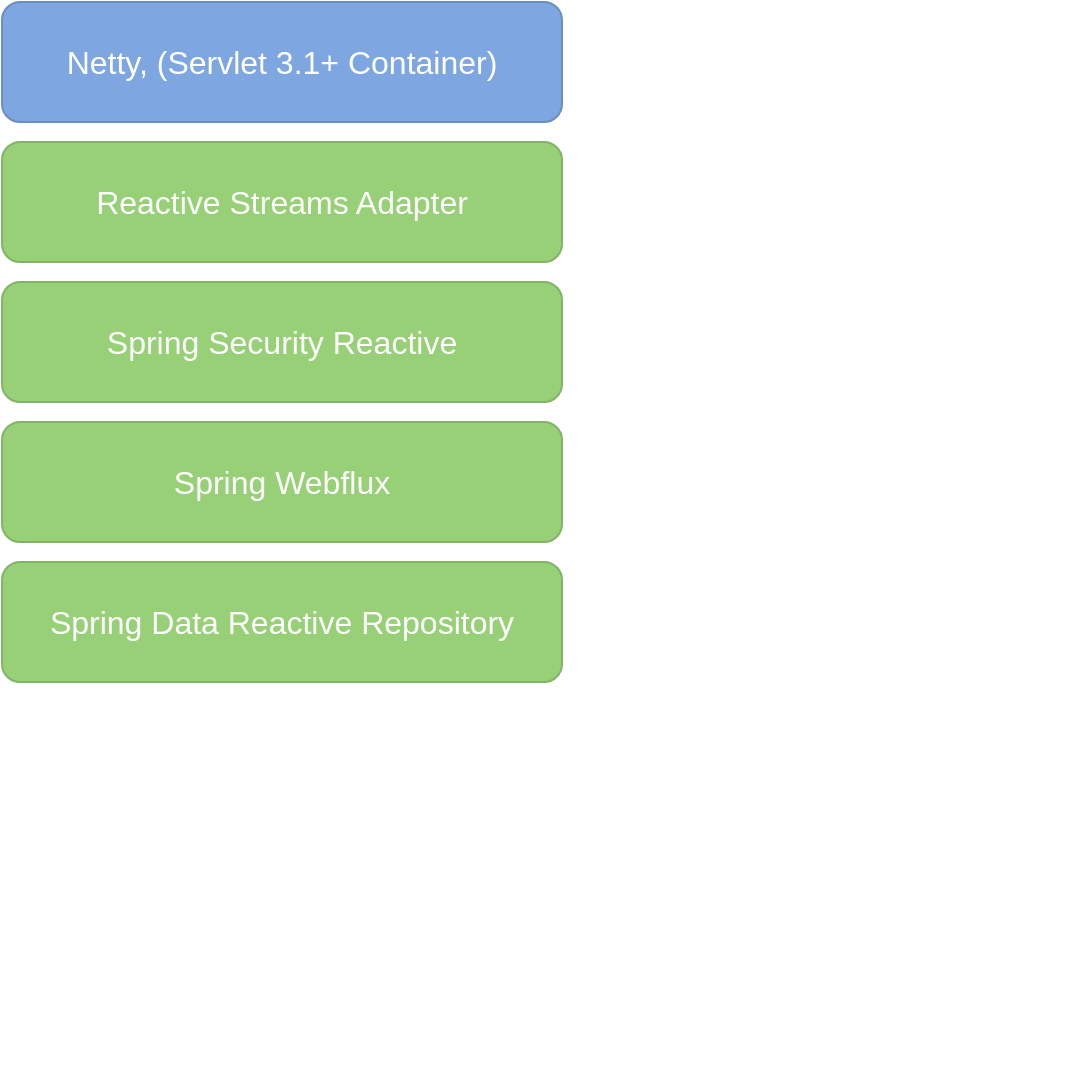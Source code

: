 <mxfile version="12.9.6" pages="2"><diagram id="2pWD_GPxPy6jwdq-4RIO" name="Page-1"><mxGraphModel dx="1422" dy="769" grid="1" gridSize="10" guides="1" tooltips="1" connect="1" arrows="1" fold="1" page="1" pageScale="1" pageWidth="827" pageHeight="1169" math="0" shadow="0"><root><mxCell id="0"/><mxCell id="1" parent="0"/><mxCell id="eiSeiwTCsR-JuxlwCmMU-2" value="Netty, (Servlet 3.1+ Container)" style="rounded=1;whiteSpace=wrap;html=1;fillColor=#7EA6E0;strokeColor=#6c8ebf;fontSize=16;fontColor=#FFFFFF;" vertex="1" parent="1"><mxGeometry width="280" height="60" as="geometry"/></mxCell><mxCell id="eiSeiwTCsR-JuxlwCmMU-3" value="Text" style="text;html=1;align=center;verticalAlign=middle;resizable=0;points=[];autosize=1;fontSize=16;fontColor=#FFFFFF;" vertex="1" parent="1"><mxGeometry x="483" y="522" width="50" height="20" as="geometry"/></mxCell><mxCell id="eiSeiwTCsR-JuxlwCmMU-4" value="Reactive Streams Adapter" style="rounded=1;whiteSpace=wrap;html=1;fillColor=#97D077;strokeColor=#82b366;fontSize=16;fontColor=#FFFFFF;" vertex="1" parent="1"><mxGeometry y="70" width="280" height="60" as="geometry"/></mxCell><mxCell id="eiSeiwTCsR-JuxlwCmMU-5" value="Spring Security Reactive" style="rounded=1;whiteSpace=wrap;html=1;fillColor=#97D077;strokeColor=#82b366;fontSize=16;fontColor=#FFFFFF;" vertex="1" parent="1"><mxGeometry y="140" width="280" height="60" as="geometry"/></mxCell><mxCell id="eiSeiwTCsR-JuxlwCmMU-6" value="Spring Data Reactive Repository" style="rounded=1;whiteSpace=wrap;html=1;fillColor=#97D077;strokeColor=#82b366;fontSize=16;fontColor=#FFFFFF;" vertex="1" parent="1"><mxGeometry y="280" width="280" height="60" as="geometry"/></mxCell><mxCell id="eiSeiwTCsR-JuxlwCmMU-7" value="Spring Webflux" style="rounded=1;whiteSpace=wrap;html=1;fillColor=#97D077;strokeColor=#82b366;fontSize=16;fontColor=#FFFFFF;" vertex="1" parent="1"><mxGeometry y="210" width="280" height="60" as="geometry"/></mxCell></root></mxGraphModel></diagram><diagram id="aMLOYoVSc_Ot8PFbg2J3" name="Page-2"><mxGraphModel dx="1422" dy="769" grid="1" gridSize="10" guides="1" tooltips="1" connect="1" arrows="1" fold="1" page="1" pageScale="1" pageWidth="827" pageHeight="1169" math="0" shadow="0"><root><mxCell id="Ln01KqkEfinjMd5YFzVV-0"/><mxCell id="Ln01KqkEfinjMd5YFzVV-1" parent="Ln01KqkEfinjMd5YFzVV-0"/><mxCell id="-kdc-ADs2owl_vU7yW8o-0" value="Client" style="rounded=1;whiteSpace=wrap;html=1;fillColor=#7EA6E0;strokeColor=#6c8ebf;fontSize=16;fontColor=#FFFFFF;" vertex="1" parent="Ln01KqkEfinjMd5YFzVV-1"><mxGeometry y="45" width="130" height="60" as="geometry"/></mxCell><mxCell id="mXDf9XjGHilcHar7O54--0" value="Webserver" style="rounded=1;whiteSpace=wrap;html=1;fillColor=#97D077;strokeColor=#82b366;fontSize=16;fontColor=#FFFFFF;verticalAlign=top;" vertex="1" parent="Ln01KqkEfinjMd5YFzVV-1"><mxGeometry x="240" width="160" height="230" as="geometry"/></mxCell><mxCell id="mXDf9XjGHilcHar7O54--1" value="Database" style="rounded=1;whiteSpace=wrap;html=1;fillColor=#97D077;strokeColor=#82b366;fontSize=16;fontColor=#FFFFFF;" vertex="1" parent="Ln01KqkEfinjMd5YFzVV-1"><mxGeometry x="520" y="55" width="140" height="60" as="geometry"/></mxCell><mxCell id="mXDf9XjGHilcHar7O54--2" value="Request" style="html=1;verticalAlign=bottom;endArrow=block;fontSize=16;fontColor=#000000;exitX=1;exitY=0.5;exitDx=0;exitDy=0;entryX=0;entryY=0.5;entryDx=0;entryDy=0;entryPerimeter=0;" edge="1" parent="Ln01KqkEfinjMd5YFzVV-1" source="-kdc-ADs2owl_vU7yW8o-0" target="mXDf9XjGHilcHar7O54--10"><mxGeometry width="80" relative="1" as="geometry"><mxPoint x="370" y="390" as="sourcePoint"/><mxPoint x="450" y="390" as="targetPoint"/></mxGeometry></mxCell><mxCell id="mXDf9XjGHilcHar7O54--3" value="I/O" style="html=1;verticalAlign=bottom;endArrow=block;fontSize=16;fontColor=#000000;exitX=0;exitY=0;exitDx=80;exitDy=30;entryX=0;entryY=0.25;entryDx=0;entryDy=0;exitPerimeter=0;" edge="1" parent="Ln01KqkEfinjMd5YFzVV-1" source="mXDf9XjGHilcHar7O54--10" target="mXDf9XjGHilcHar7O54--1"><mxGeometry width="80" relative="1" as="geometry"><mxPoint x="140" y="40" as="sourcePoint"/><mxPoint x="250" y="40" as="targetPoint"/></mxGeometry></mxCell><mxCell id="mXDf9XjGHilcHar7O54--10" value="Thread" style="shape=note;whiteSpace=wrap;html=1;backgroundOutline=1;darkOpacity=0.05;rounded=1;fillColor=#97D077;fontSize=16;fontColor=#FFFFFF;" vertex="1" parent="Ln01KqkEfinjMd5YFzVV-1"><mxGeometry x="280" y="40" width="80" height="70" as="geometry"/></mxCell><mxCell id="mXDf9XjGHilcHar7O54--12" value="Client" style="rounded=1;whiteSpace=wrap;html=1;fillColor=#7EA6E0;strokeColor=#6c8ebf;fontSize=16;fontColor=#FFFFFF;" vertex="1" parent="Ln01KqkEfinjMd5YFzVV-1"><mxGeometry y="130" width="130" height="60" as="geometry"/></mxCell><mxCell id="mXDf9XjGHilcHar7O54--13" value="Request" style="html=1;verticalAlign=bottom;endArrow=block;fontSize=16;fontColor=#000000;exitX=1;exitY=0.25;exitDx=0;exitDy=0;" edge="1" parent="Ln01KqkEfinjMd5YFzVV-1" source="mXDf9XjGHilcHar7O54--12"><mxGeometry width="80" relative="1" as="geometry"><mxPoint x="370" y="475" as="sourcePoint"/><mxPoint x="240" y="144" as="targetPoint"/></mxGeometry></mxCell><mxCell id="mXDf9XjGHilcHar7O54--28" value="503" style="html=1;verticalAlign=bottom;endArrow=block;fontSize=16;fontColor=#000000;entryX=1;entryY=0.75;entryDx=0;entryDy=0;" edge="1" parent="Ln01KqkEfinjMd5YFzVV-1" target="mXDf9XjGHilcHar7O54--12"><mxGeometry width="80" relative="1" as="geometry"><mxPoint x="240" y="175" as="sourcePoint"/><mxPoint x="370" y="190" as="targetPoint"/></mxGeometry></mxCell><mxCell id="mXDf9XjGHilcHar7O54--51" value="Client" style="rounded=1;whiteSpace=wrap;html=1;fillColor=#7EA6E0;strokeColor=#6c8ebf;fontSize=16;fontColor=#FFFFFF;" vertex="1" parent="Ln01KqkEfinjMd5YFzVV-1"><mxGeometry y="300" width="130" height="60" as="geometry"/></mxCell><mxCell id="mXDf9XjGHilcHar7O54--52" value="Webserver" style="rounded=1;whiteSpace=wrap;html=1;fillColor=#97D077;strokeColor=#82b366;fontSize=16;fontColor=#FFFFFF;verticalAlign=top;" vertex="1" parent="Ln01KqkEfinjMd5YFzVV-1"><mxGeometry x="240" y="250" width="160" height="230" as="geometry"/></mxCell><mxCell id="mXDf9XjGHilcHar7O54--53" value="Database" style="rounded=1;whiteSpace=wrap;html=1;fillColor=#97D077;strokeColor=#82b366;fontSize=16;fontColor=#FFFFFF;" vertex="1" parent="Ln01KqkEfinjMd5YFzVV-1"><mxGeometry x="520" y="305" width="140" height="60" as="geometry"/></mxCell><mxCell id="mXDf9XjGHilcHar7O54--54" value="Request" style="html=1;verticalAlign=bottom;endArrow=block;fontSize=16;fontColor=#000000;" edge="1" parent="Ln01KqkEfinjMd5YFzVV-1"><mxGeometry width="80" relative="1" as="geometry"><mxPoint x="129" y="320" as="sourcePoint"/><mxPoint x="280" y="320" as="targetPoint"/></mxGeometry></mxCell><mxCell id="mXDf9XjGHilcHar7O54--55" value="I/O" style="html=1;verticalAlign=bottom;endArrow=block;fontSize=16;fontColor=#000000;exitX=0;exitY=0;exitDx=80;exitDy=30;entryX=0;entryY=0.25;entryDx=0;entryDy=0;exitPerimeter=0;" edge="1" parent="Ln01KqkEfinjMd5YFzVV-1" source="mXDf9XjGHilcHar7O54--56" target="mXDf9XjGHilcHar7O54--53"><mxGeometry width="80" relative="1" as="geometry"><mxPoint x="140" y="290" as="sourcePoint"/><mxPoint x="250" y="290" as="targetPoint"/></mxGeometry></mxCell><mxCell id="mXDf9XjGHilcHar7O54--56" value="Thread" style="shape=note;whiteSpace=wrap;html=1;backgroundOutline=1;darkOpacity=0.05;rounded=1;fillColor=#97D077;fontSize=16;fontColor=#FFFFFF;" vertex="1" parent="Ln01KqkEfinjMd5YFzVV-1"><mxGeometry x="280" y="290" width="80" height="70" as="geometry"/></mxCell><mxCell id="mXDf9XjGHilcHar7O54--57" value="Client" style="rounded=1;whiteSpace=wrap;html=1;fillColor=#7EA6E0;strokeColor=#6c8ebf;fontSize=16;fontColor=#FFFFFF;" vertex="1" parent="Ln01KqkEfinjMd5YFzVV-1"><mxGeometry y="380" width="130" height="60" as="geometry"/></mxCell><mxCell id="mXDf9XjGHilcHar7O54--58" value="Request" style="html=1;verticalAlign=bottom;endArrow=block;fontSize=16;fontColor=#000000;exitX=1;exitY=0.25;exitDx=0;exitDy=0;" edge="1" parent="Ln01KqkEfinjMd5YFzVV-1" source="mXDf9XjGHilcHar7O54--57"><mxGeometry width="80" relative="1" as="geometry"><mxPoint x="370" y="725" as="sourcePoint"/><mxPoint x="240" y="394" as="targetPoint"/></mxGeometry></mxCell><mxCell id="mXDf9XjGHilcHar7O54--59" value="503" style="html=1;verticalAlign=bottom;endArrow=block;fontSize=16;fontColor=#000000;entryX=1;entryY=0.75;entryDx=0;entryDy=0;" edge="1" parent="Ln01KqkEfinjMd5YFzVV-1" target="mXDf9XjGHilcHar7O54--57"><mxGeometry width="80" relative="1" as="geometry"><mxPoint x="240" y="425" as="sourcePoint"/><mxPoint x="370" y="440" as="targetPoint"/></mxGeometry></mxCell><mxCell id="mXDf9XjGHilcHar7O54--60" value="Response" style="html=1;verticalAlign=bottom;endArrow=block;fontSize=16;fontColor=#000000;exitX=0;exitY=0.75;exitDx=0;exitDy=0;" edge="1" parent="Ln01KqkEfinjMd5YFzVV-1" source="mXDf9XjGHilcHar7O54--53"><mxGeometry width="80" relative="1" as="geometry"><mxPoint x="140" y="335" as="sourcePoint"/><mxPoint x="360" y="350" as="targetPoint"/></mxGeometry></mxCell><mxCell id="mXDf9XjGHilcHar7O54--61" value="Response" style="html=1;verticalAlign=bottom;endArrow=block;fontSize=16;fontColor=#000000;entryX=1;entryY=0.75;entryDx=0;entryDy=0;" edge="1" parent="Ln01KqkEfinjMd5YFzVV-1" target="mXDf9XjGHilcHar7O54--51"><mxGeometry width="80" relative="1" as="geometry"><mxPoint x="280" y="345" as="sourcePoint"/><mxPoint x="370" y="360" as="targetPoint"/></mxGeometry></mxCell><mxCell id="mXDf9XjGHilcHar7O54--62" value="Client" style="rounded=1;whiteSpace=wrap;html=1;fillColor=#7EA6E0;strokeColor=#6c8ebf;fontSize=16;fontColor=#FFFFFF;" vertex="1" parent="Ln01KqkEfinjMd5YFzVV-1"><mxGeometry y="550" width="130" height="60" as="geometry"/></mxCell><mxCell id="mXDf9XjGHilcHar7O54--63" value="Webserver" style="rounded=1;whiteSpace=wrap;html=1;fillColor=#97D077;strokeColor=#82b366;fontSize=16;fontColor=#FFFFFF;verticalAlign=top;" vertex="1" parent="Ln01KqkEfinjMd5YFzVV-1"><mxGeometry x="240" y="500" width="160" height="230" as="geometry"/></mxCell><mxCell id="mXDf9XjGHilcHar7O54--64" value="Database" style="rounded=1;whiteSpace=wrap;html=1;fillColor=#97D077;strokeColor=#82b366;fontSize=16;fontColor=#FFFFFF;" vertex="1" parent="Ln01KqkEfinjMd5YFzVV-1"><mxGeometry x="520" y="555" width="140" height="60" as="geometry"/></mxCell><mxCell id="mXDf9XjGHilcHar7O54--65" value="Request" style="html=1;verticalAlign=bottom;endArrow=block;fontSize=16;fontColor=#000000;" edge="1" parent="Ln01KqkEfinjMd5YFzVV-1"><mxGeometry width="80" relative="1" as="geometry"><mxPoint x="129" y="570" as="sourcePoint"/><mxPoint x="280" y="570" as="targetPoint"/></mxGeometry></mxCell><mxCell id="mXDf9XjGHilcHar7O54--66" value="I/O" style="html=1;verticalAlign=bottom;endArrow=block;fontSize=16;fontColor=#000000;exitX=0;exitY=0;exitDx=80;exitDy=30;entryX=0;entryY=0.25;entryDx=0;entryDy=0;exitPerimeter=0;" edge="1" parent="Ln01KqkEfinjMd5YFzVV-1" source="mXDf9XjGHilcHar7O54--67" target="mXDf9XjGHilcHar7O54--64"><mxGeometry width="80" relative="1" as="geometry"><mxPoint x="140" y="540" as="sourcePoint"/><mxPoint x="250" y="540" as="targetPoint"/></mxGeometry></mxCell><mxCell id="mXDf9XjGHilcHar7O54--67" value="Thread" style="shape=note;whiteSpace=wrap;html=1;backgroundOutline=1;darkOpacity=0.05;rounded=1;fillColor=#97D077;fontSize=16;fontColor=#FFFFFF;" vertex="1" parent="Ln01KqkEfinjMd5YFzVV-1"><mxGeometry x="280" y="540" width="80" height="140" as="geometry"/></mxCell><mxCell id="mXDf9XjGHilcHar7O54--68" value="Client" style="rounded=1;whiteSpace=wrap;html=1;fillColor=#7EA6E0;strokeColor=#6c8ebf;fontSize=16;fontColor=#FFFFFF;" vertex="1" parent="Ln01KqkEfinjMd5YFzVV-1"><mxGeometry y="630" width="130" height="60" as="geometry"/></mxCell><mxCell id="mXDf9XjGHilcHar7O54--69" value="Request" style="html=1;verticalAlign=bottom;endArrow=block;fontSize=16;fontColor=#000000;exitX=1;exitY=0.25;exitDx=0;exitDy=0;entryX=-0.037;entryY=0.743;entryDx=0;entryDy=0;entryPerimeter=0;" edge="1" parent="Ln01KqkEfinjMd5YFzVV-1" source="mXDf9XjGHilcHar7O54--68" target="mXDf9XjGHilcHar7O54--67"><mxGeometry width="80" relative="1" as="geometry"><mxPoint x="370" y="975" as="sourcePoint"/><mxPoint x="240" y="644" as="targetPoint"/></mxGeometry></mxCell><mxCell id="mXDf9XjGHilcHar7O54--73" value="Waiting..." style="rounded=1;whiteSpace=wrap;html=1;fillColor=#f8cecc;fontSize=16;strokeColor=#b85450;" vertex="1" parent="Ln01KqkEfinjMd5YFzVV-1"><mxGeometry x="420" y="15" width="90" height="30" as="geometry"/></mxCell><mxCell id="mXDf9XjGHilcHar7O54--74" value="Waiting..." style="rounded=1;whiteSpace=wrap;html=1;fillColor=#f8cecc;fontSize=16;strokeColor=#b85450;" vertex="1" parent="Ln01KqkEfinjMd5YFzVV-1"><mxGeometry x="420" y="510" width="90" height="30" as="geometry"/></mxCell><mxCell id="mXDf9XjGHilcHar7O54--75" value="Hold..." style="rounded=1;whiteSpace=wrap;html=1;fillColor=#f8cecc;fontSize=16;strokeColor=#b85450;" vertex="1" parent="Ln01KqkEfinjMd5YFzVV-1"><mxGeometry x="146" y="510" width="90" height="30" as="geometry"/></mxCell><mxCell id="mXDf9XjGHilcHar7O54--76" value="I/O" style="html=1;verticalAlign=bottom;endArrow=block;fontSize=16;fontColor=#000000;entryX=0;entryY=0.25;entryDx=0;entryDy=0;exitX=1.025;exitY=0.771;exitDx=0;exitDy=0;exitPerimeter=0;" edge="1" parent="Ln01KqkEfinjMd5YFzVV-1" source="mXDf9XjGHilcHar7O54--67" target="mXDf9XjGHilcHar7O54--64"><mxGeometry width="80" relative="1" as="geometry"><mxPoint x="370" y="580" as="sourcePoint"/><mxPoint x="530" y="580" as="targetPoint"/></mxGeometry></mxCell><mxCell id="mXDf9XjGHilcHar7O54--77" value="Client" style="rounded=1;whiteSpace=wrap;html=1;fillColor=#7EA6E0;strokeColor=#6c8ebf;fontSize=16;fontColor=#FFFFFF;" vertex="1" parent="Ln01KqkEfinjMd5YFzVV-1"><mxGeometry y="800" width="130" height="60" as="geometry"/></mxCell><mxCell id="mXDf9XjGHilcHar7O54--78" value="Webserver" style="rounded=1;whiteSpace=wrap;html=1;fillColor=#97D077;strokeColor=#82b366;fontSize=16;fontColor=#FFFFFF;verticalAlign=top;" vertex="1" parent="Ln01KqkEfinjMd5YFzVV-1"><mxGeometry x="240" y="750" width="160" height="230" as="geometry"/></mxCell><mxCell id="mXDf9XjGHilcHar7O54--79" value="Database" style="rounded=1;whiteSpace=wrap;html=1;fillColor=#97D077;strokeColor=#82b366;fontSize=16;fontColor=#FFFFFF;" vertex="1" parent="Ln01KqkEfinjMd5YFzVV-1"><mxGeometry x="520" y="805" width="140" height="60" as="geometry"/></mxCell><mxCell id="mXDf9XjGHilcHar7O54--80" value="Request" style="html=1;verticalAlign=bottom;endArrow=block;fontSize=16;fontColor=#000000;" edge="1" parent="Ln01KqkEfinjMd5YFzVV-1"><mxGeometry width="80" relative="1" as="geometry"><mxPoint x="129" y="820" as="sourcePoint"/><mxPoint x="280" y="820" as="targetPoint"/></mxGeometry></mxCell><mxCell id="mXDf9XjGHilcHar7O54--81" value="I/O" style="html=1;verticalAlign=bottom;endArrow=block;fontSize=16;fontColor=#000000;exitX=0;exitY=0;exitDx=80;exitDy=30;entryX=0;entryY=0.25;entryDx=0;entryDy=0;exitPerimeter=0;" edge="1" parent="Ln01KqkEfinjMd5YFzVV-1" source="mXDf9XjGHilcHar7O54--82" target="mXDf9XjGHilcHar7O54--79"><mxGeometry width="80" relative="1" as="geometry"><mxPoint x="140" y="790" as="sourcePoint"/><mxPoint x="250" y="790" as="targetPoint"/></mxGeometry></mxCell><mxCell id="mXDf9XjGHilcHar7O54--82" value="Thread" style="shape=note;whiteSpace=wrap;html=1;backgroundOutline=1;darkOpacity=0.05;rounded=1;fillColor=#97D077;fontSize=16;fontColor=#FFFFFF;" vertex="1" parent="Ln01KqkEfinjMd5YFzVV-1"><mxGeometry x="280" y="790" width="80" height="140" as="geometry"/></mxCell><mxCell id="mXDf9XjGHilcHar7O54--83" value="Client" style="rounded=1;whiteSpace=wrap;html=1;fillColor=#7EA6E0;strokeColor=#6c8ebf;fontSize=16;fontColor=#FFFFFF;" vertex="1" parent="Ln01KqkEfinjMd5YFzVV-1"><mxGeometry y="880" width="130" height="60" as="geometry"/></mxCell><mxCell id="mXDf9XjGHilcHar7O54--84" value="Request" style="html=1;verticalAlign=bottom;endArrow=block;fontSize=16;fontColor=#000000;exitX=1;exitY=0.25;exitDx=0;exitDy=0;entryX=-0.037;entryY=0.743;entryDx=0;entryDy=0;entryPerimeter=0;" edge="1" parent="Ln01KqkEfinjMd5YFzVV-1" source="mXDf9XjGHilcHar7O54--83" target="mXDf9XjGHilcHar7O54--82"><mxGeometry width="80" relative="1" as="geometry"><mxPoint x="370" y="1225" as="sourcePoint"/><mxPoint x="240" y="894" as="targetPoint"/></mxGeometry></mxCell><mxCell id="mXDf9XjGHilcHar7O54--85" value="Waiting..." style="rounded=1;whiteSpace=wrap;html=1;fillColor=#f8cecc;fontSize=16;strokeColor=#b85450;" vertex="1" parent="Ln01KqkEfinjMd5YFzVV-1"><mxGeometry x="420" y="760" width="90" height="30" as="geometry"/></mxCell><mxCell id="mXDf9XjGHilcHar7O54--86" value="Hold..." style="rounded=1;whiteSpace=wrap;html=1;fillColor=#f8cecc;fontSize=16;strokeColor=#b85450;" vertex="1" parent="Ln01KqkEfinjMd5YFzVV-1"><mxGeometry x="146" y="760" width="90" height="30" as="geometry"/></mxCell><mxCell id="mXDf9XjGHilcHar7O54--87" value="I/O" style="html=1;verticalAlign=bottom;endArrow=block;fontSize=16;fontColor=#000000;entryX=0;entryY=0.25;entryDx=0;entryDy=0;exitX=1.025;exitY=0.771;exitDx=0;exitDy=0;exitPerimeter=0;" edge="1" parent="Ln01KqkEfinjMd5YFzVV-1" source="mXDf9XjGHilcHar7O54--82" target="mXDf9XjGHilcHar7O54--79"><mxGeometry width="80" relative="1" as="geometry"><mxPoint x="370" y="830" as="sourcePoint"/><mxPoint x="530" y="830" as="targetPoint"/></mxGeometry></mxCell><mxCell id="mXDf9XjGHilcHar7O54--88" value="Response" style="html=1;verticalAlign=bottom;endArrow=block;fontSize=16;fontColor=#000000;exitX=0;exitY=0.75;exitDx=0;exitDy=0;entryX=1;entryY=1;entryDx=0;entryDy=0;entryPerimeter=0;" edge="1" parent="Ln01KqkEfinjMd5YFzVV-1" source="mXDf9XjGHilcHar7O54--79" target="mXDf9XjGHilcHar7O54--82"><mxGeometry width="80" relative="1" as="geometry"><mxPoint x="530" y="360" as="sourcePoint"/><mxPoint x="370" y="360" as="targetPoint"/></mxGeometry></mxCell><mxCell id="mXDf9XjGHilcHar7O54--89" value="Response" style="html=1;verticalAlign=bottom;endArrow=block;fontSize=16;fontColor=#000000;exitX=0.025;exitY=0.95;exitDx=0;exitDy=0;entryX=1;entryY=0.75;entryDx=0;entryDy=0;exitPerimeter=0;" edge="1" parent="Ln01KqkEfinjMd5YFzVV-1" source="mXDf9XjGHilcHar7O54--82" target="mXDf9XjGHilcHar7O54--83"><mxGeometry width="80" relative="1" as="geometry"><mxPoint x="530" y="860" as="sourcePoint"/><mxPoint x="370" y="940" as="targetPoint"/></mxGeometry></mxCell><mxCell id="mXDf9XjGHilcHar7O54--90" value="Block..." style="rounded=1;whiteSpace=wrap;html=1;fillColor=#f8cecc;fontSize=16;strokeColor=#b85450;" vertex="1" parent="Ln01KqkEfinjMd5YFzVV-1"><mxGeometry x="146" y="20" width="90" height="30" as="geometry"/></mxCell></root></mxGraphModel></diagram></mxfile>